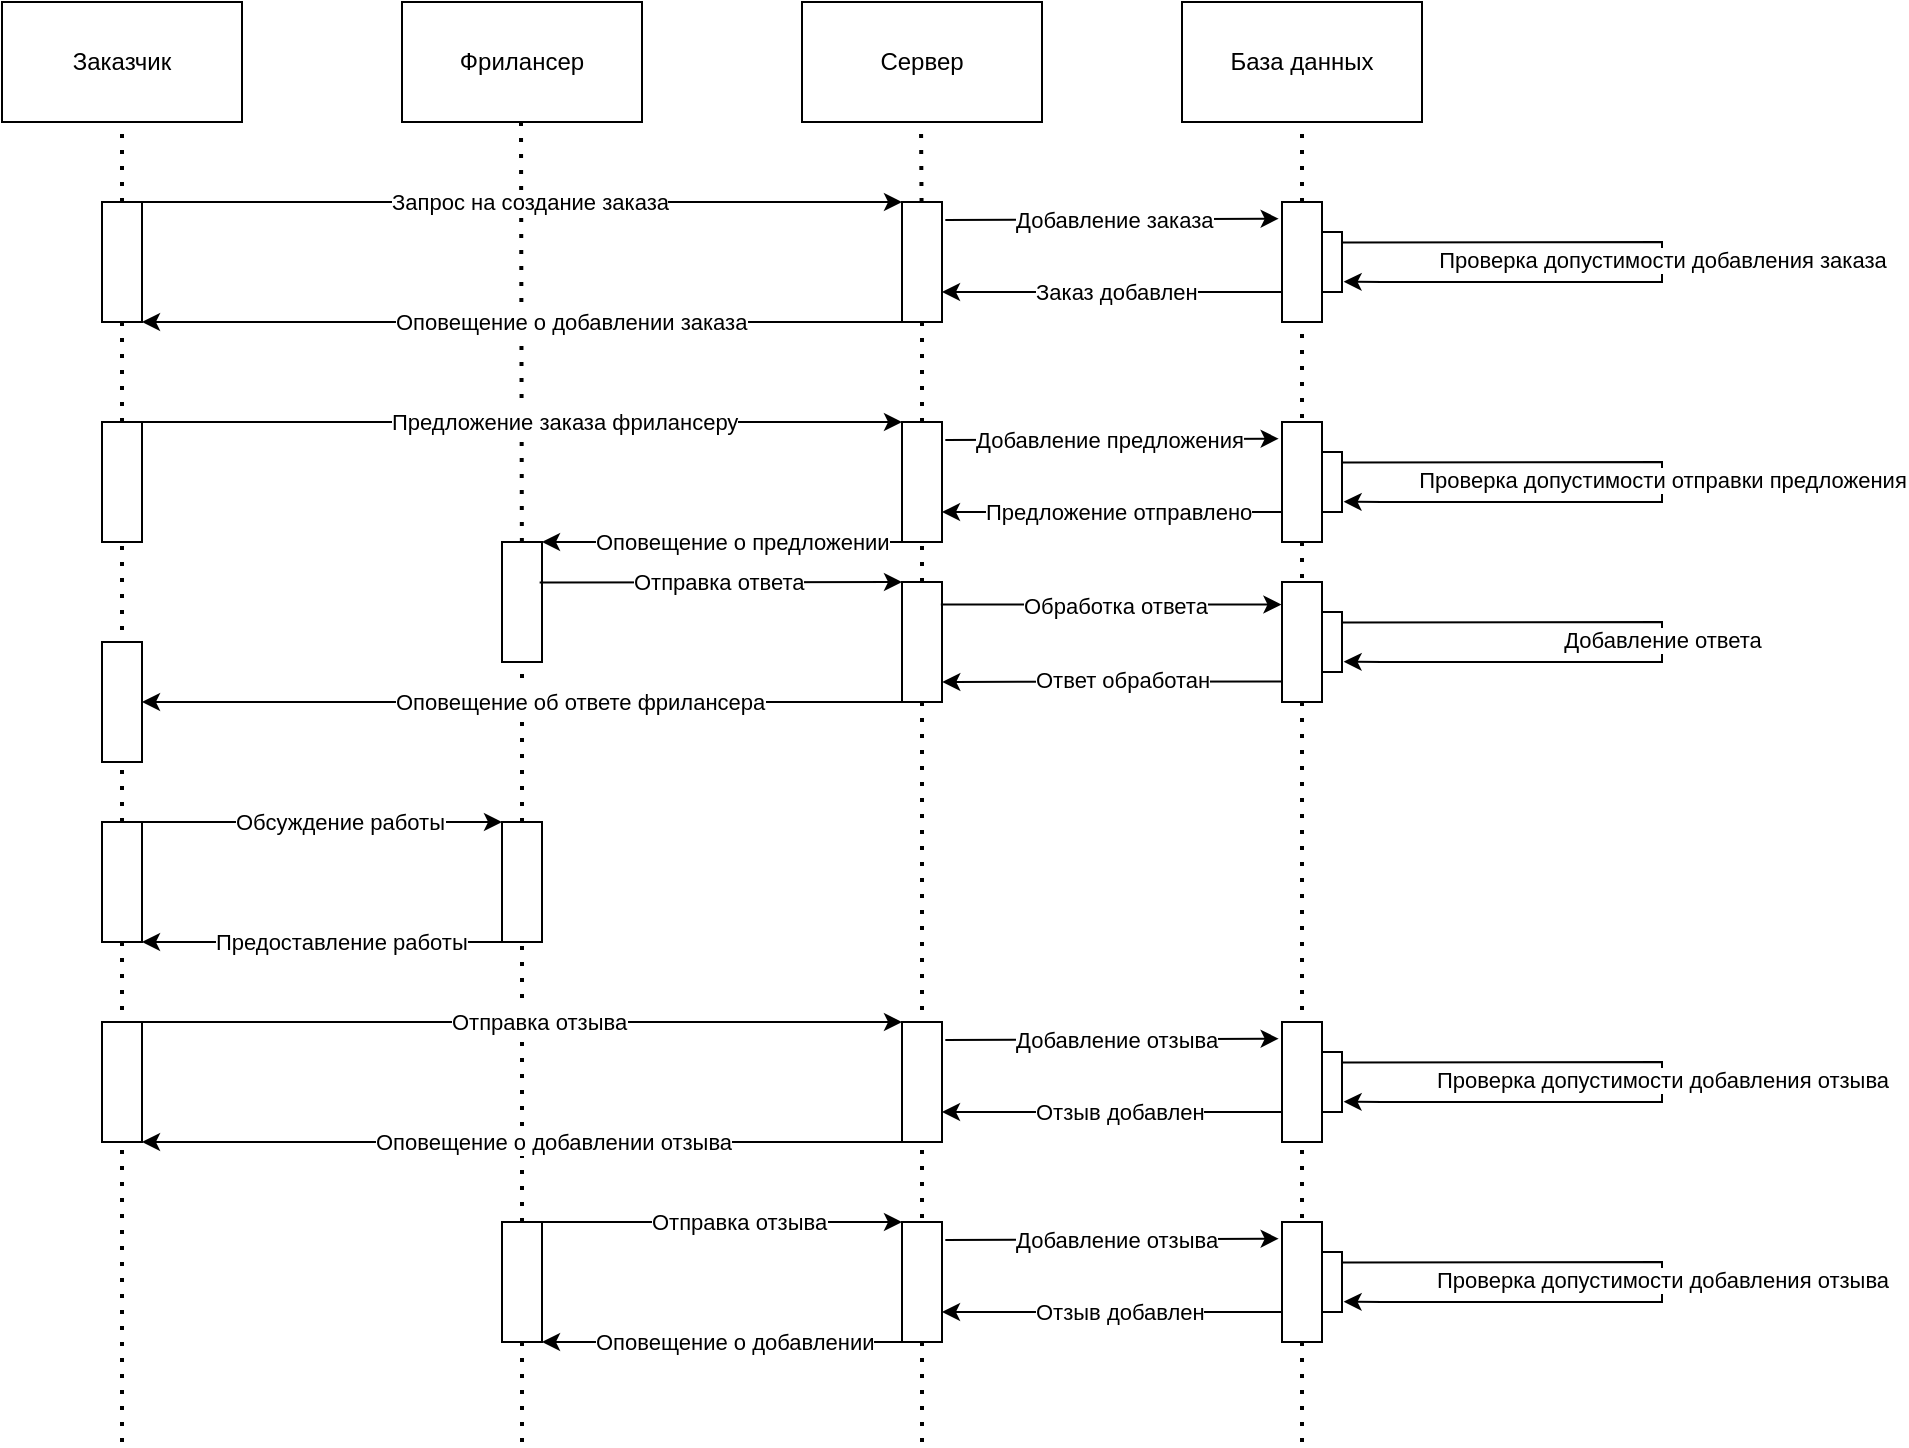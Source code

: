 <mxfile version="24.2.5" type="device">
  <diagram name="Страница — 1" id="_wwsYMcQGPWURbPMlJze">
    <mxGraphModel dx="1500" dy="796" grid="1" gridSize="10" guides="1" tooltips="1" connect="1" arrows="1" fold="1" page="1" pageScale="1" pageWidth="827" pageHeight="1169" math="0" shadow="0">
      <root>
        <mxCell id="0" />
        <mxCell id="1" parent="0" />
        <mxCell id="9pKAA7TK1SYcLC_sK4hR-1" value="Заказчик" style="rounded=0;whiteSpace=wrap;html=1;" vertex="1" parent="1">
          <mxGeometry x="50" y="40" width="120" height="60" as="geometry" />
        </mxCell>
        <mxCell id="9pKAA7TK1SYcLC_sK4hR-4" value="Фрилансер" style="rounded=0;whiteSpace=wrap;html=1;" vertex="1" parent="1">
          <mxGeometry x="250" y="40" width="120" height="60" as="geometry" />
        </mxCell>
        <mxCell id="9pKAA7TK1SYcLC_sK4hR-5" value="Сервер" style="rounded=0;whiteSpace=wrap;html=1;" vertex="1" parent="1">
          <mxGeometry x="450" y="40" width="120" height="60" as="geometry" />
        </mxCell>
        <mxCell id="9pKAA7TK1SYcLC_sK4hR-6" value="База данных" style="rounded=0;whiteSpace=wrap;html=1;" vertex="1" parent="1">
          <mxGeometry x="640" y="40" width="120" height="60" as="geometry" />
        </mxCell>
        <mxCell id="9pKAA7TK1SYcLC_sK4hR-7" value="" style="endArrow=none;dashed=1;html=1;dashPattern=1 3;strokeWidth=2;rounded=0;entryX=0.5;entryY=1;entryDx=0;entryDy=0;" edge="1" parent="1" source="9pKAA7TK1SYcLC_sK4hR-11" target="9pKAA7TK1SYcLC_sK4hR-1">
          <mxGeometry width="50" height="50" relative="1" as="geometry">
            <mxPoint x="110" y="550" as="sourcePoint" />
            <mxPoint x="440" y="270" as="targetPoint" />
          </mxGeometry>
        </mxCell>
        <mxCell id="9pKAA7TK1SYcLC_sK4hR-8" value="" style="endArrow=none;dashed=1;html=1;dashPattern=1 3;strokeWidth=2;rounded=0;entryX=0.5;entryY=1;entryDx=0;entryDy=0;" edge="1" parent="1" source="9pKAA7TK1SYcLC_sK4hR-51">
          <mxGeometry width="50" height="50" relative="1" as="geometry">
            <mxPoint x="309.5" y="550" as="sourcePoint" />
            <mxPoint x="309.5" y="100" as="targetPoint" />
          </mxGeometry>
        </mxCell>
        <mxCell id="9pKAA7TK1SYcLC_sK4hR-9" value="" style="endArrow=none;dashed=1;html=1;dashPattern=1 3;strokeWidth=2;rounded=0;entryX=0.5;entryY=1;entryDx=0;entryDy=0;" edge="1" parent="1" source="9pKAA7TK1SYcLC_sK4hR-15">
          <mxGeometry width="50" height="50" relative="1" as="geometry">
            <mxPoint x="509.5" y="550" as="sourcePoint" />
            <mxPoint x="509.5" y="100" as="targetPoint" />
          </mxGeometry>
        </mxCell>
        <mxCell id="9pKAA7TK1SYcLC_sK4hR-10" value="" style="endArrow=none;dashed=1;html=1;dashPattern=1 3;strokeWidth=2;rounded=0;entryX=0.5;entryY=1;entryDx=0;entryDy=0;" edge="1" parent="1" source="9pKAA7TK1SYcLC_sK4hR-20">
          <mxGeometry width="50" height="50" relative="1" as="geometry">
            <mxPoint x="700" y="550" as="sourcePoint" />
            <mxPoint x="700" y="100" as="targetPoint" />
          </mxGeometry>
        </mxCell>
        <mxCell id="9pKAA7TK1SYcLC_sK4hR-12" value="" style="endArrow=none;dashed=1;html=1;dashPattern=1 3;strokeWidth=2;rounded=0;entryX=0.5;entryY=1;entryDx=0;entryDy=0;" edge="1" parent="1" source="9pKAA7TK1SYcLC_sK4hR-80" target="9pKAA7TK1SYcLC_sK4hR-11">
          <mxGeometry width="50" height="50" relative="1" as="geometry">
            <mxPoint x="110" y="550" as="sourcePoint" />
            <mxPoint x="110" y="100" as="targetPoint" />
          </mxGeometry>
        </mxCell>
        <mxCell id="9pKAA7TK1SYcLC_sK4hR-11" value="" style="rounded=0;whiteSpace=wrap;html=1;" vertex="1" parent="1">
          <mxGeometry x="100" y="140" width="20" height="60" as="geometry" />
        </mxCell>
        <mxCell id="9pKAA7TK1SYcLC_sK4hR-14" value="" style="endArrow=classic;html=1;rounded=0;exitX=0.75;exitY=0;exitDx=0;exitDy=0;entryX=0;entryY=0;entryDx=0;entryDy=0;" edge="1" parent="1" source="9pKAA7TK1SYcLC_sK4hR-11" target="9pKAA7TK1SYcLC_sK4hR-15">
          <mxGeometry width="50" height="50" relative="1" as="geometry">
            <mxPoint x="160" y="200" as="sourcePoint" />
            <mxPoint x="480" y="140" as="targetPoint" />
          </mxGeometry>
        </mxCell>
        <mxCell id="9pKAA7TK1SYcLC_sK4hR-19" value="Запрос на создание заказа" style="edgeLabel;html=1;align=left;verticalAlign=middle;resizable=0;points=[];" vertex="1" connectable="0" parent="9pKAA7TK1SYcLC_sK4hR-14">
          <mxGeometry relative="1" as="geometry">
            <mxPoint x="-65" as="offset" />
          </mxGeometry>
        </mxCell>
        <mxCell id="9pKAA7TK1SYcLC_sK4hR-16" value="" style="endArrow=none;dashed=1;html=1;dashPattern=1 3;strokeWidth=2;rounded=0;entryX=0.5;entryY=1;entryDx=0;entryDy=0;" edge="1" parent="1" source="9pKAA7TK1SYcLC_sK4hR-57" target="9pKAA7TK1SYcLC_sK4hR-15">
          <mxGeometry width="50" height="50" relative="1" as="geometry">
            <mxPoint x="509.5" y="550" as="sourcePoint" />
            <mxPoint x="509.5" y="100" as="targetPoint" />
          </mxGeometry>
        </mxCell>
        <mxCell id="9pKAA7TK1SYcLC_sK4hR-15" value="" style="rounded=0;whiteSpace=wrap;html=1;" vertex="1" parent="1">
          <mxGeometry x="500" y="140" width="20" height="60" as="geometry" />
        </mxCell>
        <mxCell id="9pKAA7TK1SYcLC_sK4hR-21" value="" style="endArrow=none;dashed=1;html=1;dashPattern=1 3;strokeWidth=2;rounded=0;entryX=0.5;entryY=1;entryDx=0;entryDy=0;" edge="1" parent="1" target="9pKAA7TK1SYcLC_sK4hR-20">
          <mxGeometry width="50" height="50" relative="1" as="geometry">
            <mxPoint x="700" y="760" as="sourcePoint" />
            <mxPoint x="700" y="100" as="targetPoint" />
          </mxGeometry>
        </mxCell>
        <mxCell id="9pKAA7TK1SYcLC_sK4hR-20" value="" style="rounded=0;whiteSpace=wrap;html=1;" vertex="1" parent="1">
          <mxGeometry x="690" y="140" width="20" height="60" as="geometry" />
        </mxCell>
        <mxCell id="9pKAA7TK1SYcLC_sK4hR-22" value="" style="endArrow=classic;html=1;rounded=0;exitX=1.083;exitY=0.15;exitDx=0;exitDy=0;entryX=-0.083;entryY=0.139;entryDx=0;entryDy=0;exitPerimeter=0;entryPerimeter=0;" edge="1" parent="1" source="9pKAA7TK1SYcLC_sK4hR-15" target="9pKAA7TK1SYcLC_sK4hR-20">
          <mxGeometry width="50" height="50" relative="1" as="geometry">
            <mxPoint x="125" y="150" as="sourcePoint" />
            <mxPoint x="510" y="150" as="targetPoint" />
          </mxGeometry>
        </mxCell>
        <mxCell id="9pKAA7TK1SYcLC_sK4hR-23" value="Добавление заказа" style="edgeLabel;html=1;align=left;verticalAlign=middle;resizable=0;points=[];" vertex="1" connectable="0" parent="9pKAA7TK1SYcLC_sK4hR-22">
          <mxGeometry relative="1" as="geometry">
            <mxPoint x="-50" as="offset" />
          </mxGeometry>
        </mxCell>
        <mxCell id="9pKAA7TK1SYcLC_sK4hR-24" value="" style="rounded=0;whiteSpace=wrap;html=1;" vertex="1" parent="1">
          <mxGeometry x="710" y="155" width="10" height="30" as="geometry" />
        </mxCell>
        <mxCell id="9pKAA7TK1SYcLC_sK4hR-27" value="" style="endArrow=classic;html=1;rounded=0;entryX=1.081;entryY=0.829;entryDx=0;entryDy=0;exitX=1.04;exitY=0.176;exitDx=0;exitDy=0;exitPerimeter=0;entryPerimeter=0;" edge="1" parent="1" source="9pKAA7TK1SYcLC_sK4hR-24" target="9pKAA7TK1SYcLC_sK4hR-24">
          <mxGeometry width="50" height="50" relative="1" as="geometry">
            <mxPoint x="670" y="240" as="sourcePoint" />
            <mxPoint x="720" y="190" as="targetPoint" />
            <Array as="points">
              <mxPoint x="880" y="160" />
              <mxPoint x="880" y="180" />
              <mxPoint x="740" y="180" />
            </Array>
          </mxGeometry>
        </mxCell>
        <mxCell id="9pKAA7TK1SYcLC_sK4hR-28" value="Проверка допустимости добавления заказа" style="edgeLabel;html=1;align=center;verticalAlign=middle;resizable=0;points=[];" vertex="1" connectable="0" parent="9pKAA7TK1SYcLC_sK4hR-27">
          <mxGeometry x="-0.008" relative="1" as="geometry">
            <mxPoint as="offset" />
          </mxGeometry>
        </mxCell>
        <mxCell id="9pKAA7TK1SYcLC_sK4hR-29" value="" style="endArrow=classic;html=1;rounded=0;exitX=0;exitY=0.75;exitDx=0;exitDy=0;entryX=1;entryY=0.75;entryDx=0;entryDy=0;" edge="1" parent="1" source="9pKAA7TK1SYcLC_sK4hR-20" target="9pKAA7TK1SYcLC_sK4hR-15">
          <mxGeometry width="50" height="50" relative="1" as="geometry">
            <mxPoint x="532" y="159" as="sourcePoint" />
            <mxPoint x="698" y="158" as="targetPoint" />
          </mxGeometry>
        </mxCell>
        <mxCell id="9pKAA7TK1SYcLC_sK4hR-30" value="Заказ добавлен" style="edgeLabel;html=1;align=left;verticalAlign=middle;resizable=0;points=[];" vertex="1" connectable="0" parent="9pKAA7TK1SYcLC_sK4hR-29">
          <mxGeometry relative="1" as="geometry">
            <mxPoint x="-40" as="offset" />
          </mxGeometry>
        </mxCell>
        <mxCell id="9pKAA7TK1SYcLC_sK4hR-31" value="" style="endArrow=classic;html=1;rounded=0;exitX=0;exitY=1;exitDx=0;exitDy=0;entryX=1;entryY=1;entryDx=0;entryDy=0;" edge="1" parent="1" source="9pKAA7TK1SYcLC_sK4hR-15" target="9pKAA7TK1SYcLC_sK4hR-11">
          <mxGeometry width="50" height="50" relative="1" as="geometry">
            <mxPoint x="125" y="150" as="sourcePoint" />
            <mxPoint x="510" y="150" as="targetPoint" />
          </mxGeometry>
        </mxCell>
        <mxCell id="9pKAA7TK1SYcLC_sK4hR-32" value="Оповещение о добавлении заказа" style="edgeLabel;html=1;align=left;verticalAlign=middle;resizable=0;points=[];" vertex="1" connectable="0" parent="9pKAA7TK1SYcLC_sK4hR-31">
          <mxGeometry relative="1" as="geometry">
            <mxPoint x="-65" as="offset" />
          </mxGeometry>
        </mxCell>
        <mxCell id="9pKAA7TK1SYcLC_sK4hR-37" value="" style="rounded=0;whiteSpace=wrap;html=1;" vertex="1" parent="1">
          <mxGeometry x="100" y="250" width="20" height="60" as="geometry" />
        </mxCell>
        <mxCell id="9pKAA7TK1SYcLC_sK4hR-38" value="" style="endArrow=classic;html=1;rounded=0;exitX=0.75;exitY=0;exitDx=0;exitDy=0;entryX=0;entryY=0;entryDx=0;entryDy=0;" edge="1" parent="1" source="9pKAA7TK1SYcLC_sK4hR-37" target="9pKAA7TK1SYcLC_sK4hR-40">
          <mxGeometry width="50" height="50" relative="1" as="geometry">
            <mxPoint x="160" y="310" as="sourcePoint" />
            <mxPoint x="480" y="250" as="targetPoint" />
          </mxGeometry>
        </mxCell>
        <mxCell id="9pKAA7TK1SYcLC_sK4hR-39" value="Предложение заказа фрилансеру" style="edgeLabel;html=1;align=left;verticalAlign=middle;resizable=0;points=[];" vertex="1" connectable="0" parent="9pKAA7TK1SYcLC_sK4hR-38">
          <mxGeometry relative="1" as="geometry">
            <mxPoint x="-65" as="offset" />
          </mxGeometry>
        </mxCell>
        <mxCell id="9pKAA7TK1SYcLC_sK4hR-40" value="" style="rounded=0;whiteSpace=wrap;html=1;" vertex="1" parent="1">
          <mxGeometry x="500" y="250" width="20" height="60" as="geometry" />
        </mxCell>
        <mxCell id="9pKAA7TK1SYcLC_sK4hR-41" value="" style="rounded=0;whiteSpace=wrap;html=1;" vertex="1" parent="1">
          <mxGeometry x="690" y="250" width="20" height="60" as="geometry" />
        </mxCell>
        <mxCell id="9pKAA7TK1SYcLC_sK4hR-42" value="" style="endArrow=classic;html=1;rounded=0;exitX=1.083;exitY=0.15;exitDx=0;exitDy=0;entryX=-0.083;entryY=0.139;entryDx=0;entryDy=0;exitPerimeter=0;entryPerimeter=0;" edge="1" parent="1" source="9pKAA7TK1SYcLC_sK4hR-40" target="9pKAA7TK1SYcLC_sK4hR-41">
          <mxGeometry width="50" height="50" relative="1" as="geometry">
            <mxPoint x="125" y="260" as="sourcePoint" />
            <mxPoint x="510" y="260" as="targetPoint" />
          </mxGeometry>
        </mxCell>
        <mxCell id="9pKAA7TK1SYcLC_sK4hR-43" value="Добавление предложения" style="edgeLabel;html=1;align=left;verticalAlign=middle;resizable=0;points=[];" vertex="1" connectable="0" parent="9pKAA7TK1SYcLC_sK4hR-42">
          <mxGeometry relative="1" as="geometry">
            <mxPoint x="-70" as="offset" />
          </mxGeometry>
        </mxCell>
        <mxCell id="9pKAA7TK1SYcLC_sK4hR-44" value="" style="rounded=0;whiteSpace=wrap;html=1;" vertex="1" parent="1">
          <mxGeometry x="710" y="265" width="10" height="30" as="geometry" />
        </mxCell>
        <mxCell id="9pKAA7TK1SYcLC_sK4hR-45" value="" style="endArrow=classic;html=1;rounded=0;entryX=1.081;entryY=0.829;entryDx=0;entryDy=0;exitX=1.04;exitY=0.176;exitDx=0;exitDy=0;exitPerimeter=0;entryPerimeter=0;" edge="1" parent="1" source="9pKAA7TK1SYcLC_sK4hR-44" target="9pKAA7TK1SYcLC_sK4hR-44">
          <mxGeometry width="50" height="50" relative="1" as="geometry">
            <mxPoint x="670" y="350" as="sourcePoint" />
            <mxPoint x="720" y="300" as="targetPoint" />
            <Array as="points">
              <mxPoint x="880" y="270" />
              <mxPoint x="880" y="290" />
              <mxPoint x="740" y="290" />
            </Array>
          </mxGeometry>
        </mxCell>
        <mxCell id="9pKAA7TK1SYcLC_sK4hR-46" value="Проверка допустимости отправки предложения" style="edgeLabel;html=1;align=center;verticalAlign=middle;resizable=0;points=[];" vertex="1" connectable="0" parent="9pKAA7TK1SYcLC_sK4hR-45">
          <mxGeometry x="-0.008" relative="1" as="geometry">
            <mxPoint as="offset" />
          </mxGeometry>
        </mxCell>
        <mxCell id="9pKAA7TK1SYcLC_sK4hR-47" value="" style="endArrow=classic;html=1;rounded=0;exitX=0;exitY=0.75;exitDx=0;exitDy=0;entryX=1;entryY=0.75;entryDx=0;entryDy=0;" edge="1" parent="1" source="9pKAA7TK1SYcLC_sK4hR-41" target="9pKAA7TK1SYcLC_sK4hR-40">
          <mxGeometry width="50" height="50" relative="1" as="geometry">
            <mxPoint x="532" y="269" as="sourcePoint" />
            <mxPoint x="698" y="268" as="targetPoint" />
          </mxGeometry>
        </mxCell>
        <mxCell id="9pKAA7TK1SYcLC_sK4hR-48" value="Предложение отправлено" style="edgeLabel;html=1;align=left;verticalAlign=middle;resizable=0;points=[];" vertex="1" connectable="0" parent="9pKAA7TK1SYcLC_sK4hR-47">
          <mxGeometry relative="1" as="geometry">
            <mxPoint x="-65" as="offset" />
          </mxGeometry>
        </mxCell>
        <mxCell id="9pKAA7TK1SYcLC_sK4hR-52" value="" style="endArrow=classic;html=1;rounded=0;exitX=0;exitY=1;exitDx=0;exitDy=0;entryX=1;entryY=0;entryDx=0;entryDy=0;" edge="1" parent="1" source="9pKAA7TK1SYcLC_sK4hR-40" target="9pKAA7TK1SYcLC_sK4hR-51">
          <mxGeometry width="50" height="50" relative="1" as="geometry">
            <mxPoint x="500" y="310" as="sourcePoint" />
            <mxPoint x="120" y="310" as="targetPoint" />
          </mxGeometry>
        </mxCell>
        <mxCell id="9pKAA7TK1SYcLC_sK4hR-53" value="Оповещение о предложении" style="edgeLabel;html=1;align=left;verticalAlign=middle;resizable=0;points=[];" vertex="1" connectable="0" parent="9pKAA7TK1SYcLC_sK4hR-52">
          <mxGeometry relative="1" as="geometry">
            <mxPoint x="-65" as="offset" />
          </mxGeometry>
        </mxCell>
        <mxCell id="9pKAA7TK1SYcLC_sK4hR-54" value="" style="endArrow=none;dashed=1;html=1;dashPattern=1 3;strokeWidth=2;rounded=0;entryX=0.5;entryY=1;entryDx=0;entryDy=0;" edge="1" parent="1" source="9pKAA7TK1SYcLC_sK4hR-82" target="9pKAA7TK1SYcLC_sK4hR-51">
          <mxGeometry width="50" height="50" relative="1" as="geometry">
            <mxPoint x="309.5" y="550" as="sourcePoint" />
            <mxPoint x="309.5" y="100" as="targetPoint" />
          </mxGeometry>
        </mxCell>
        <mxCell id="9pKAA7TK1SYcLC_sK4hR-51" value="" style="rounded=0;whiteSpace=wrap;html=1;" vertex="1" parent="1">
          <mxGeometry x="300" y="310" width="20" height="60" as="geometry" />
        </mxCell>
        <mxCell id="9pKAA7TK1SYcLC_sK4hR-55" value="" style="endArrow=classic;html=1;rounded=0;exitX=0.941;exitY=0.337;exitDx=0;exitDy=0;entryX=0;entryY=0;entryDx=0;entryDy=0;exitPerimeter=0;" edge="1" parent="1" source="9pKAA7TK1SYcLC_sK4hR-51" target="9pKAA7TK1SYcLC_sK4hR-57">
          <mxGeometry width="50" height="50" relative="1" as="geometry">
            <mxPoint x="125" y="260" as="sourcePoint" />
            <mxPoint x="510" y="260" as="targetPoint" />
          </mxGeometry>
        </mxCell>
        <mxCell id="9pKAA7TK1SYcLC_sK4hR-56" value="Отправка ответа" style="edgeLabel;html=1;align=left;verticalAlign=middle;resizable=0;points=[];" vertex="1" connectable="0" parent="9pKAA7TK1SYcLC_sK4hR-55">
          <mxGeometry relative="1" as="geometry">
            <mxPoint x="-45" as="offset" />
          </mxGeometry>
        </mxCell>
        <mxCell id="9pKAA7TK1SYcLC_sK4hR-58" value="" style="endArrow=none;dashed=1;html=1;dashPattern=1 3;strokeWidth=2;rounded=0;entryX=0.5;entryY=1;entryDx=0;entryDy=0;" edge="1" parent="1" target="9pKAA7TK1SYcLC_sK4hR-57">
          <mxGeometry width="50" height="50" relative="1" as="geometry">
            <mxPoint x="510" y="760" as="sourcePoint" />
            <mxPoint x="510" y="200" as="targetPoint" />
          </mxGeometry>
        </mxCell>
        <mxCell id="9pKAA7TK1SYcLC_sK4hR-57" value="" style="rounded=0;whiteSpace=wrap;html=1;" vertex="1" parent="1">
          <mxGeometry x="500" y="330" width="20" height="60" as="geometry" />
        </mxCell>
        <mxCell id="9pKAA7TK1SYcLC_sK4hR-59" value="" style="rounded=0;whiteSpace=wrap;html=1;" vertex="1" parent="1">
          <mxGeometry x="690" y="330" width="20" height="60" as="geometry" />
        </mxCell>
        <mxCell id="9pKAA7TK1SYcLC_sK4hR-60" value="" style="rounded=0;whiteSpace=wrap;html=1;" vertex="1" parent="1">
          <mxGeometry x="710" y="345" width="10" height="30" as="geometry" />
        </mxCell>
        <mxCell id="9pKAA7TK1SYcLC_sK4hR-61" value="" style="endArrow=classic;html=1;rounded=0;entryX=1.081;entryY=0.829;entryDx=0;entryDy=0;exitX=1.04;exitY=0.176;exitDx=0;exitDy=0;exitPerimeter=0;entryPerimeter=0;" edge="1" parent="1" source="9pKAA7TK1SYcLC_sK4hR-60" target="9pKAA7TK1SYcLC_sK4hR-60">
          <mxGeometry width="50" height="50" relative="1" as="geometry">
            <mxPoint x="670" y="430" as="sourcePoint" />
            <mxPoint x="720" y="380" as="targetPoint" />
            <Array as="points">
              <mxPoint x="880" y="350" />
              <mxPoint x="880" y="370" />
              <mxPoint x="740" y="370" />
            </Array>
          </mxGeometry>
        </mxCell>
        <mxCell id="9pKAA7TK1SYcLC_sK4hR-62" value="Добавление ответа" style="edgeLabel;html=1;align=center;verticalAlign=middle;resizable=0;points=[];" vertex="1" connectable="0" parent="9pKAA7TK1SYcLC_sK4hR-61">
          <mxGeometry x="-0.008" relative="1" as="geometry">
            <mxPoint as="offset" />
          </mxGeometry>
        </mxCell>
        <mxCell id="9pKAA7TK1SYcLC_sK4hR-66" value="" style="endArrow=classic;html=1;rounded=0;exitX=0.971;exitY=0.188;exitDx=0;exitDy=0;entryX=-0.014;entryY=0.188;entryDx=0;entryDy=0;exitPerimeter=0;entryPerimeter=0;" edge="1" parent="1" source="9pKAA7TK1SYcLC_sK4hR-57" target="9pKAA7TK1SYcLC_sK4hR-59">
          <mxGeometry width="50" height="50" relative="1" as="geometry">
            <mxPoint x="532" y="269" as="sourcePoint" />
            <mxPoint x="698" y="268" as="targetPoint" />
          </mxGeometry>
        </mxCell>
        <mxCell id="9pKAA7TK1SYcLC_sK4hR-67" value="Обработка ответа" style="edgeLabel;html=1;align=left;verticalAlign=middle;resizable=0;points=[];" vertex="1" connectable="0" parent="9pKAA7TK1SYcLC_sK4hR-66">
          <mxGeometry relative="1" as="geometry">
            <mxPoint x="-45" as="offset" />
          </mxGeometry>
        </mxCell>
        <mxCell id="9pKAA7TK1SYcLC_sK4hR-69" value="" style="endArrow=classic;html=1;rounded=0;exitX=0;exitY=0.829;exitDx=0;exitDy=0;entryX=1.007;entryY=0.833;entryDx=0;entryDy=0;exitPerimeter=0;entryPerimeter=0;" edge="1" parent="1" source="9pKAA7TK1SYcLC_sK4hR-59" target="9pKAA7TK1SYcLC_sK4hR-57">
          <mxGeometry width="50" height="50" relative="1" as="geometry">
            <mxPoint x="700" y="305" as="sourcePoint" />
            <mxPoint x="530" y="305" as="targetPoint" />
          </mxGeometry>
        </mxCell>
        <mxCell id="9pKAA7TK1SYcLC_sK4hR-70" value="Ответ обработан" style="edgeLabel;html=1;align=left;verticalAlign=middle;resizable=0;points=[];" vertex="1" connectable="0" parent="9pKAA7TK1SYcLC_sK4hR-69">
          <mxGeometry relative="1" as="geometry">
            <mxPoint x="-40" y="-1" as="offset" />
          </mxGeometry>
        </mxCell>
        <mxCell id="9pKAA7TK1SYcLC_sK4hR-71" value="" style="rounded=0;whiteSpace=wrap;html=1;" vertex="1" parent="1">
          <mxGeometry x="100" y="360" width="20" height="60" as="geometry" />
        </mxCell>
        <mxCell id="9pKAA7TK1SYcLC_sK4hR-72" value="" style="endArrow=classic;html=1;rounded=0;exitX=0;exitY=1;exitDx=0;exitDy=0;entryX=1;entryY=0.5;entryDx=0;entryDy=0;" edge="1" parent="1" source="9pKAA7TK1SYcLC_sK4hR-57" target="9pKAA7TK1SYcLC_sK4hR-71">
          <mxGeometry width="50" height="50" relative="1" as="geometry">
            <mxPoint x="510" y="210" as="sourcePoint" />
            <mxPoint x="130" y="210" as="targetPoint" />
          </mxGeometry>
        </mxCell>
        <mxCell id="9pKAA7TK1SYcLC_sK4hR-73" value="Оповещение об ответе фрилансера" style="edgeLabel;html=1;align=left;verticalAlign=middle;resizable=0;points=[];" vertex="1" connectable="0" parent="9pKAA7TK1SYcLC_sK4hR-72">
          <mxGeometry relative="1" as="geometry">
            <mxPoint x="-65" as="offset" />
          </mxGeometry>
        </mxCell>
        <mxCell id="9pKAA7TK1SYcLC_sK4hR-81" value="" style="endArrow=none;dashed=1;html=1;dashPattern=1 3;strokeWidth=2;rounded=0;entryX=0.5;entryY=1;entryDx=0;entryDy=0;" edge="1" parent="1" target="9pKAA7TK1SYcLC_sK4hR-80">
          <mxGeometry width="50" height="50" relative="1" as="geometry">
            <mxPoint x="110" y="760" as="sourcePoint" />
            <mxPoint x="110" y="200" as="targetPoint" />
          </mxGeometry>
        </mxCell>
        <mxCell id="9pKAA7TK1SYcLC_sK4hR-80" value="" style="rounded=0;whiteSpace=wrap;html=1;" vertex="1" parent="1">
          <mxGeometry x="100" y="450" width="20" height="60" as="geometry" />
        </mxCell>
        <mxCell id="9pKAA7TK1SYcLC_sK4hR-83" value="" style="endArrow=none;dashed=1;html=1;dashPattern=1 3;strokeWidth=2;rounded=0;entryX=0.5;entryY=1;entryDx=0;entryDy=0;" edge="1" parent="1" source="9pKAA7TK1SYcLC_sK4hR-116" target="9pKAA7TK1SYcLC_sK4hR-82">
          <mxGeometry width="50" height="50" relative="1" as="geometry">
            <mxPoint x="310" y="760" as="sourcePoint" />
            <mxPoint x="310" y="370" as="targetPoint" />
          </mxGeometry>
        </mxCell>
        <mxCell id="9pKAA7TK1SYcLC_sK4hR-82" value="" style="rounded=0;whiteSpace=wrap;html=1;" vertex="1" parent="1">
          <mxGeometry x="300" y="450" width="20" height="60" as="geometry" />
        </mxCell>
        <mxCell id="9pKAA7TK1SYcLC_sK4hR-84" value="" style="endArrow=classic;html=1;rounded=0;exitX=1;exitY=0;exitDx=0;exitDy=0;entryX=0;entryY=0;entryDx=0;entryDy=0;" edge="1" parent="1" source="9pKAA7TK1SYcLC_sK4hR-80" target="9pKAA7TK1SYcLC_sK4hR-82">
          <mxGeometry width="50" height="50" relative="1" as="geometry">
            <mxPoint x="329" y="340" as="sourcePoint" />
            <mxPoint x="510" y="340" as="targetPoint" />
          </mxGeometry>
        </mxCell>
        <mxCell id="9pKAA7TK1SYcLC_sK4hR-85" value="Обсуждение работы" style="edgeLabel;html=1;align=left;verticalAlign=middle;resizable=0;points=[];" vertex="1" connectable="0" parent="9pKAA7TK1SYcLC_sK4hR-84">
          <mxGeometry relative="1" as="geometry">
            <mxPoint x="-45" as="offset" />
          </mxGeometry>
        </mxCell>
        <mxCell id="9pKAA7TK1SYcLC_sK4hR-86" value="" style="endArrow=classic;html=1;rounded=0;exitX=0;exitY=1;exitDx=0;exitDy=0;entryX=1;entryY=1;entryDx=0;entryDy=0;" edge="1" parent="1" source="9pKAA7TK1SYcLC_sK4hR-82" target="9pKAA7TK1SYcLC_sK4hR-80">
          <mxGeometry width="50" height="50" relative="1" as="geometry">
            <mxPoint x="510" y="320" as="sourcePoint" />
            <mxPoint x="330" y="320" as="targetPoint" />
          </mxGeometry>
        </mxCell>
        <mxCell id="9pKAA7TK1SYcLC_sK4hR-87" value="Предоставление работы" style="edgeLabel;html=1;align=left;verticalAlign=middle;resizable=0;points=[];" vertex="1" connectable="0" parent="9pKAA7TK1SYcLC_sK4hR-86">
          <mxGeometry relative="1" as="geometry">
            <mxPoint x="-55" as="offset" />
          </mxGeometry>
        </mxCell>
        <mxCell id="9pKAA7TK1SYcLC_sK4hR-88" value="" style="rounded=0;whiteSpace=wrap;html=1;" vertex="1" parent="1">
          <mxGeometry x="100" y="550" width="20" height="60" as="geometry" />
        </mxCell>
        <mxCell id="9pKAA7TK1SYcLC_sK4hR-89" value="" style="endArrow=classic;html=1;rounded=0;exitX=0.75;exitY=0;exitDx=0;exitDy=0;entryX=0;entryY=0;entryDx=0;entryDy=0;" edge="1" parent="1" source="9pKAA7TK1SYcLC_sK4hR-88" target="9pKAA7TK1SYcLC_sK4hR-91">
          <mxGeometry width="50" height="50" relative="1" as="geometry">
            <mxPoint x="160" y="610" as="sourcePoint" />
            <mxPoint x="480" y="550" as="targetPoint" />
          </mxGeometry>
        </mxCell>
        <mxCell id="9pKAA7TK1SYcLC_sK4hR-90" value="Отправка отзыва" style="edgeLabel;html=1;align=left;verticalAlign=middle;resizable=0;points=[];" vertex="1" connectable="0" parent="9pKAA7TK1SYcLC_sK4hR-89">
          <mxGeometry relative="1" as="geometry">
            <mxPoint x="-35" as="offset" />
          </mxGeometry>
        </mxCell>
        <mxCell id="9pKAA7TK1SYcLC_sK4hR-91" value="" style="rounded=0;whiteSpace=wrap;html=1;" vertex="1" parent="1">
          <mxGeometry x="500" y="550" width="20" height="60" as="geometry" />
        </mxCell>
        <mxCell id="9pKAA7TK1SYcLC_sK4hR-92" value="" style="rounded=0;whiteSpace=wrap;html=1;" vertex="1" parent="1">
          <mxGeometry x="690" y="550" width="20" height="60" as="geometry" />
        </mxCell>
        <mxCell id="9pKAA7TK1SYcLC_sK4hR-93" value="" style="endArrow=classic;html=1;rounded=0;exitX=1.083;exitY=0.15;exitDx=0;exitDy=0;entryX=-0.083;entryY=0.139;entryDx=0;entryDy=0;exitPerimeter=0;entryPerimeter=0;" edge="1" parent="1" source="9pKAA7TK1SYcLC_sK4hR-91" target="9pKAA7TK1SYcLC_sK4hR-92">
          <mxGeometry width="50" height="50" relative="1" as="geometry">
            <mxPoint x="125" y="560" as="sourcePoint" />
            <mxPoint x="510" y="560" as="targetPoint" />
          </mxGeometry>
        </mxCell>
        <mxCell id="9pKAA7TK1SYcLC_sK4hR-94" value="Добавление отзыва" style="edgeLabel;html=1;align=left;verticalAlign=middle;resizable=0;points=[];" vertex="1" connectable="0" parent="9pKAA7TK1SYcLC_sK4hR-93">
          <mxGeometry relative="1" as="geometry">
            <mxPoint x="-50" as="offset" />
          </mxGeometry>
        </mxCell>
        <mxCell id="9pKAA7TK1SYcLC_sK4hR-95" value="" style="rounded=0;whiteSpace=wrap;html=1;" vertex="1" parent="1">
          <mxGeometry x="710" y="565" width="10" height="30" as="geometry" />
        </mxCell>
        <mxCell id="9pKAA7TK1SYcLC_sK4hR-96" value="" style="endArrow=classic;html=1;rounded=0;entryX=1.081;entryY=0.829;entryDx=0;entryDy=0;exitX=1.04;exitY=0.176;exitDx=0;exitDy=0;exitPerimeter=0;entryPerimeter=0;" edge="1" parent="1" source="9pKAA7TK1SYcLC_sK4hR-95" target="9pKAA7TK1SYcLC_sK4hR-95">
          <mxGeometry width="50" height="50" relative="1" as="geometry">
            <mxPoint x="670" y="650" as="sourcePoint" />
            <mxPoint x="720" y="600" as="targetPoint" />
            <Array as="points">
              <mxPoint x="880" y="570" />
              <mxPoint x="880" y="590" />
              <mxPoint x="740" y="590" />
            </Array>
          </mxGeometry>
        </mxCell>
        <mxCell id="9pKAA7TK1SYcLC_sK4hR-97" value="Проверка допустимости добавления отзыва" style="edgeLabel;html=1;align=center;verticalAlign=middle;resizable=0;points=[];" vertex="1" connectable="0" parent="9pKAA7TK1SYcLC_sK4hR-96">
          <mxGeometry x="-0.008" relative="1" as="geometry">
            <mxPoint as="offset" />
          </mxGeometry>
        </mxCell>
        <mxCell id="9pKAA7TK1SYcLC_sK4hR-98" value="" style="endArrow=classic;html=1;rounded=0;exitX=0;exitY=0.75;exitDx=0;exitDy=0;entryX=1;entryY=0.75;entryDx=0;entryDy=0;" edge="1" parent="1" source="9pKAA7TK1SYcLC_sK4hR-92" target="9pKAA7TK1SYcLC_sK4hR-91">
          <mxGeometry width="50" height="50" relative="1" as="geometry">
            <mxPoint x="532" y="569" as="sourcePoint" />
            <mxPoint x="698" y="568" as="targetPoint" />
          </mxGeometry>
        </mxCell>
        <mxCell id="9pKAA7TK1SYcLC_sK4hR-99" value="Отзыв добавлен" style="edgeLabel;html=1;align=left;verticalAlign=middle;resizable=0;points=[];" vertex="1" connectable="0" parent="9pKAA7TK1SYcLC_sK4hR-98">
          <mxGeometry relative="1" as="geometry">
            <mxPoint x="-40" as="offset" />
          </mxGeometry>
        </mxCell>
        <mxCell id="9pKAA7TK1SYcLC_sK4hR-100" value="" style="endArrow=classic;html=1;rounded=0;exitX=0;exitY=1;exitDx=0;exitDy=0;entryX=1;entryY=1;entryDx=0;entryDy=0;" edge="1" parent="1" source="9pKAA7TK1SYcLC_sK4hR-91" target="9pKAA7TK1SYcLC_sK4hR-88">
          <mxGeometry width="50" height="50" relative="1" as="geometry">
            <mxPoint x="125" y="560" as="sourcePoint" />
            <mxPoint x="510" y="560" as="targetPoint" />
          </mxGeometry>
        </mxCell>
        <mxCell id="9pKAA7TK1SYcLC_sK4hR-101" value="Оповещение о добавлении отзыва" style="edgeLabel;html=1;align=left;verticalAlign=middle;resizable=0;points=[];" vertex="1" connectable="0" parent="9pKAA7TK1SYcLC_sK4hR-100">
          <mxGeometry relative="1" as="geometry">
            <mxPoint x="-75" as="offset" />
          </mxGeometry>
        </mxCell>
        <mxCell id="9pKAA7TK1SYcLC_sK4hR-117" value="" style="endArrow=classic;html=1;rounded=0;exitX=0.75;exitY=0;exitDx=0;exitDy=0;entryX=0;entryY=0;entryDx=0;entryDy=0;" edge="1" parent="1" source="9pKAA7TK1SYcLC_sK4hR-116" target="9pKAA7TK1SYcLC_sK4hR-119">
          <mxGeometry width="50" height="50" relative="1" as="geometry">
            <mxPoint x="160" y="710" as="sourcePoint" />
            <mxPoint x="480" y="650" as="targetPoint" />
          </mxGeometry>
        </mxCell>
        <mxCell id="9pKAA7TK1SYcLC_sK4hR-118" value="Отправка отзыва" style="edgeLabel;html=1;align=left;verticalAlign=middle;resizable=0;points=[];" vertex="1" connectable="0" parent="9pKAA7TK1SYcLC_sK4hR-117">
          <mxGeometry relative="1" as="geometry">
            <mxPoint x="-35" as="offset" />
          </mxGeometry>
        </mxCell>
        <mxCell id="9pKAA7TK1SYcLC_sK4hR-119" value="" style="rounded=0;whiteSpace=wrap;html=1;" vertex="1" parent="1">
          <mxGeometry x="500" y="650" width="20" height="60" as="geometry" />
        </mxCell>
        <mxCell id="9pKAA7TK1SYcLC_sK4hR-120" value="" style="rounded=0;whiteSpace=wrap;html=1;" vertex="1" parent="1">
          <mxGeometry x="690" y="650" width="20" height="60" as="geometry" />
        </mxCell>
        <mxCell id="9pKAA7TK1SYcLC_sK4hR-121" value="" style="endArrow=classic;html=1;rounded=0;exitX=1.083;exitY=0.15;exitDx=0;exitDy=0;entryX=-0.083;entryY=0.139;entryDx=0;entryDy=0;exitPerimeter=0;entryPerimeter=0;" edge="1" parent="1" source="9pKAA7TK1SYcLC_sK4hR-119" target="9pKAA7TK1SYcLC_sK4hR-120">
          <mxGeometry width="50" height="50" relative="1" as="geometry">
            <mxPoint x="125" y="660" as="sourcePoint" />
            <mxPoint x="510" y="660" as="targetPoint" />
          </mxGeometry>
        </mxCell>
        <mxCell id="9pKAA7TK1SYcLC_sK4hR-122" value="Добавление отзыва" style="edgeLabel;html=1;align=left;verticalAlign=middle;resizable=0;points=[];" vertex="1" connectable="0" parent="9pKAA7TK1SYcLC_sK4hR-121">
          <mxGeometry relative="1" as="geometry">
            <mxPoint x="-50" as="offset" />
          </mxGeometry>
        </mxCell>
        <mxCell id="9pKAA7TK1SYcLC_sK4hR-123" value="" style="rounded=0;whiteSpace=wrap;html=1;" vertex="1" parent="1">
          <mxGeometry x="710" y="665" width="10" height="30" as="geometry" />
        </mxCell>
        <mxCell id="9pKAA7TK1SYcLC_sK4hR-124" value="" style="endArrow=classic;html=1;rounded=0;entryX=1.081;entryY=0.829;entryDx=0;entryDy=0;exitX=1.04;exitY=0.176;exitDx=0;exitDy=0;exitPerimeter=0;entryPerimeter=0;" edge="1" parent="1" source="9pKAA7TK1SYcLC_sK4hR-123" target="9pKAA7TK1SYcLC_sK4hR-123">
          <mxGeometry width="50" height="50" relative="1" as="geometry">
            <mxPoint x="670" y="750" as="sourcePoint" />
            <mxPoint x="720" y="700" as="targetPoint" />
            <Array as="points">
              <mxPoint x="880" y="670" />
              <mxPoint x="880" y="690" />
              <mxPoint x="740" y="690" />
            </Array>
          </mxGeometry>
        </mxCell>
        <mxCell id="9pKAA7TK1SYcLC_sK4hR-125" value="Проверка допустимости добавления отзыва" style="edgeLabel;html=1;align=center;verticalAlign=middle;resizable=0;points=[];" vertex="1" connectable="0" parent="9pKAA7TK1SYcLC_sK4hR-124">
          <mxGeometry x="-0.008" relative="1" as="geometry">
            <mxPoint as="offset" />
          </mxGeometry>
        </mxCell>
        <mxCell id="9pKAA7TK1SYcLC_sK4hR-126" value="" style="endArrow=classic;html=1;rounded=0;exitX=0;exitY=0.75;exitDx=0;exitDy=0;entryX=1;entryY=0.75;entryDx=0;entryDy=0;" edge="1" parent="1" source="9pKAA7TK1SYcLC_sK4hR-120" target="9pKAA7TK1SYcLC_sK4hR-119">
          <mxGeometry width="50" height="50" relative="1" as="geometry">
            <mxPoint x="532" y="669" as="sourcePoint" />
            <mxPoint x="698" y="668" as="targetPoint" />
          </mxGeometry>
        </mxCell>
        <mxCell id="9pKAA7TK1SYcLC_sK4hR-127" value="Отзыв добавлен" style="edgeLabel;html=1;align=left;verticalAlign=middle;resizable=0;points=[];" vertex="1" connectable="0" parent="9pKAA7TK1SYcLC_sK4hR-126">
          <mxGeometry relative="1" as="geometry">
            <mxPoint x="-40" as="offset" />
          </mxGeometry>
        </mxCell>
        <mxCell id="9pKAA7TK1SYcLC_sK4hR-128" value="" style="endArrow=classic;html=1;rounded=0;exitX=0;exitY=1;exitDx=0;exitDy=0;entryX=1;entryY=1;entryDx=0;entryDy=0;" edge="1" parent="1" source="9pKAA7TK1SYcLC_sK4hR-119" target="9pKAA7TK1SYcLC_sK4hR-116">
          <mxGeometry width="50" height="50" relative="1" as="geometry">
            <mxPoint x="125" y="660" as="sourcePoint" />
            <mxPoint x="510" y="660" as="targetPoint" />
          </mxGeometry>
        </mxCell>
        <mxCell id="9pKAA7TK1SYcLC_sK4hR-129" value="Оповещение о добавлении" style="edgeLabel;html=1;align=left;verticalAlign=middle;resizable=0;points=[];" vertex="1" connectable="0" parent="9pKAA7TK1SYcLC_sK4hR-128">
          <mxGeometry relative="1" as="geometry">
            <mxPoint x="-65" as="offset" />
          </mxGeometry>
        </mxCell>
        <mxCell id="9pKAA7TK1SYcLC_sK4hR-130" value="" style="endArrow=none;dashed=1;html=1;dashPattern=1 3;strokeWidth=2;rounded=0;entryX=0.5;entryY=1;entryDx=0;entryDy=0;" edge="1" parent="1" target="9pKAA7TK1SYcLC_sK4hR-116">
          <mxGeometry width="50" height="50" relative="1" as="geometry">
            <mxPoint x="310" y="760" as="sourcePoint" />
            <mxPoint x="310" y="510" as="targetPoint" />
          </mxGeometry>
        </mxCell>
        <mxCell id="9pKAA7TK1SYcLC_sK4hR-116" value="" style="rounded=0;whiteSpace=wrap;html=1;" vertex="1" parent="1">
          <mxGeometry x="300" y="650" width="20" height="60" as="geometry" />
        </mxCell>
      </root>
    </mxGraphModel>
  </diagram>
</mxfile>
